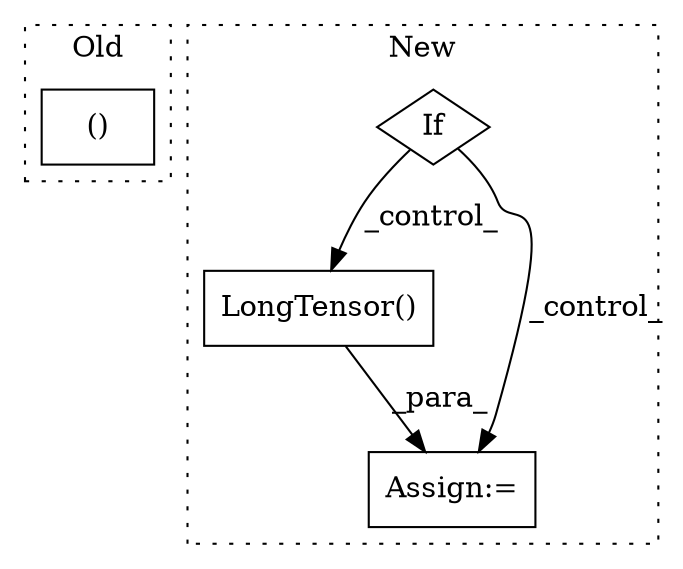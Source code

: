 digraph G {
subgraph cluster0 {
1 [label="()" a="54" s="15755" l="25" shape="box"];
label = "Old";
style="dotted";
}
subgraph cluster1 {
2 [label="LongTensor()" a="75" s="15973,16003" l="17,1" shape="box"];
3 [label="Assign:=" a="68" s="15970" l="3" shape="box"];
4 [label="If" a="96" s="15919" l="3" shape="diamond"];
label = "New";
style="dotted";
}
2 -> 3 [label="_para_"];
4 -> 3 [label="_control_"];
4 -> 2 [label="_control_"];
}